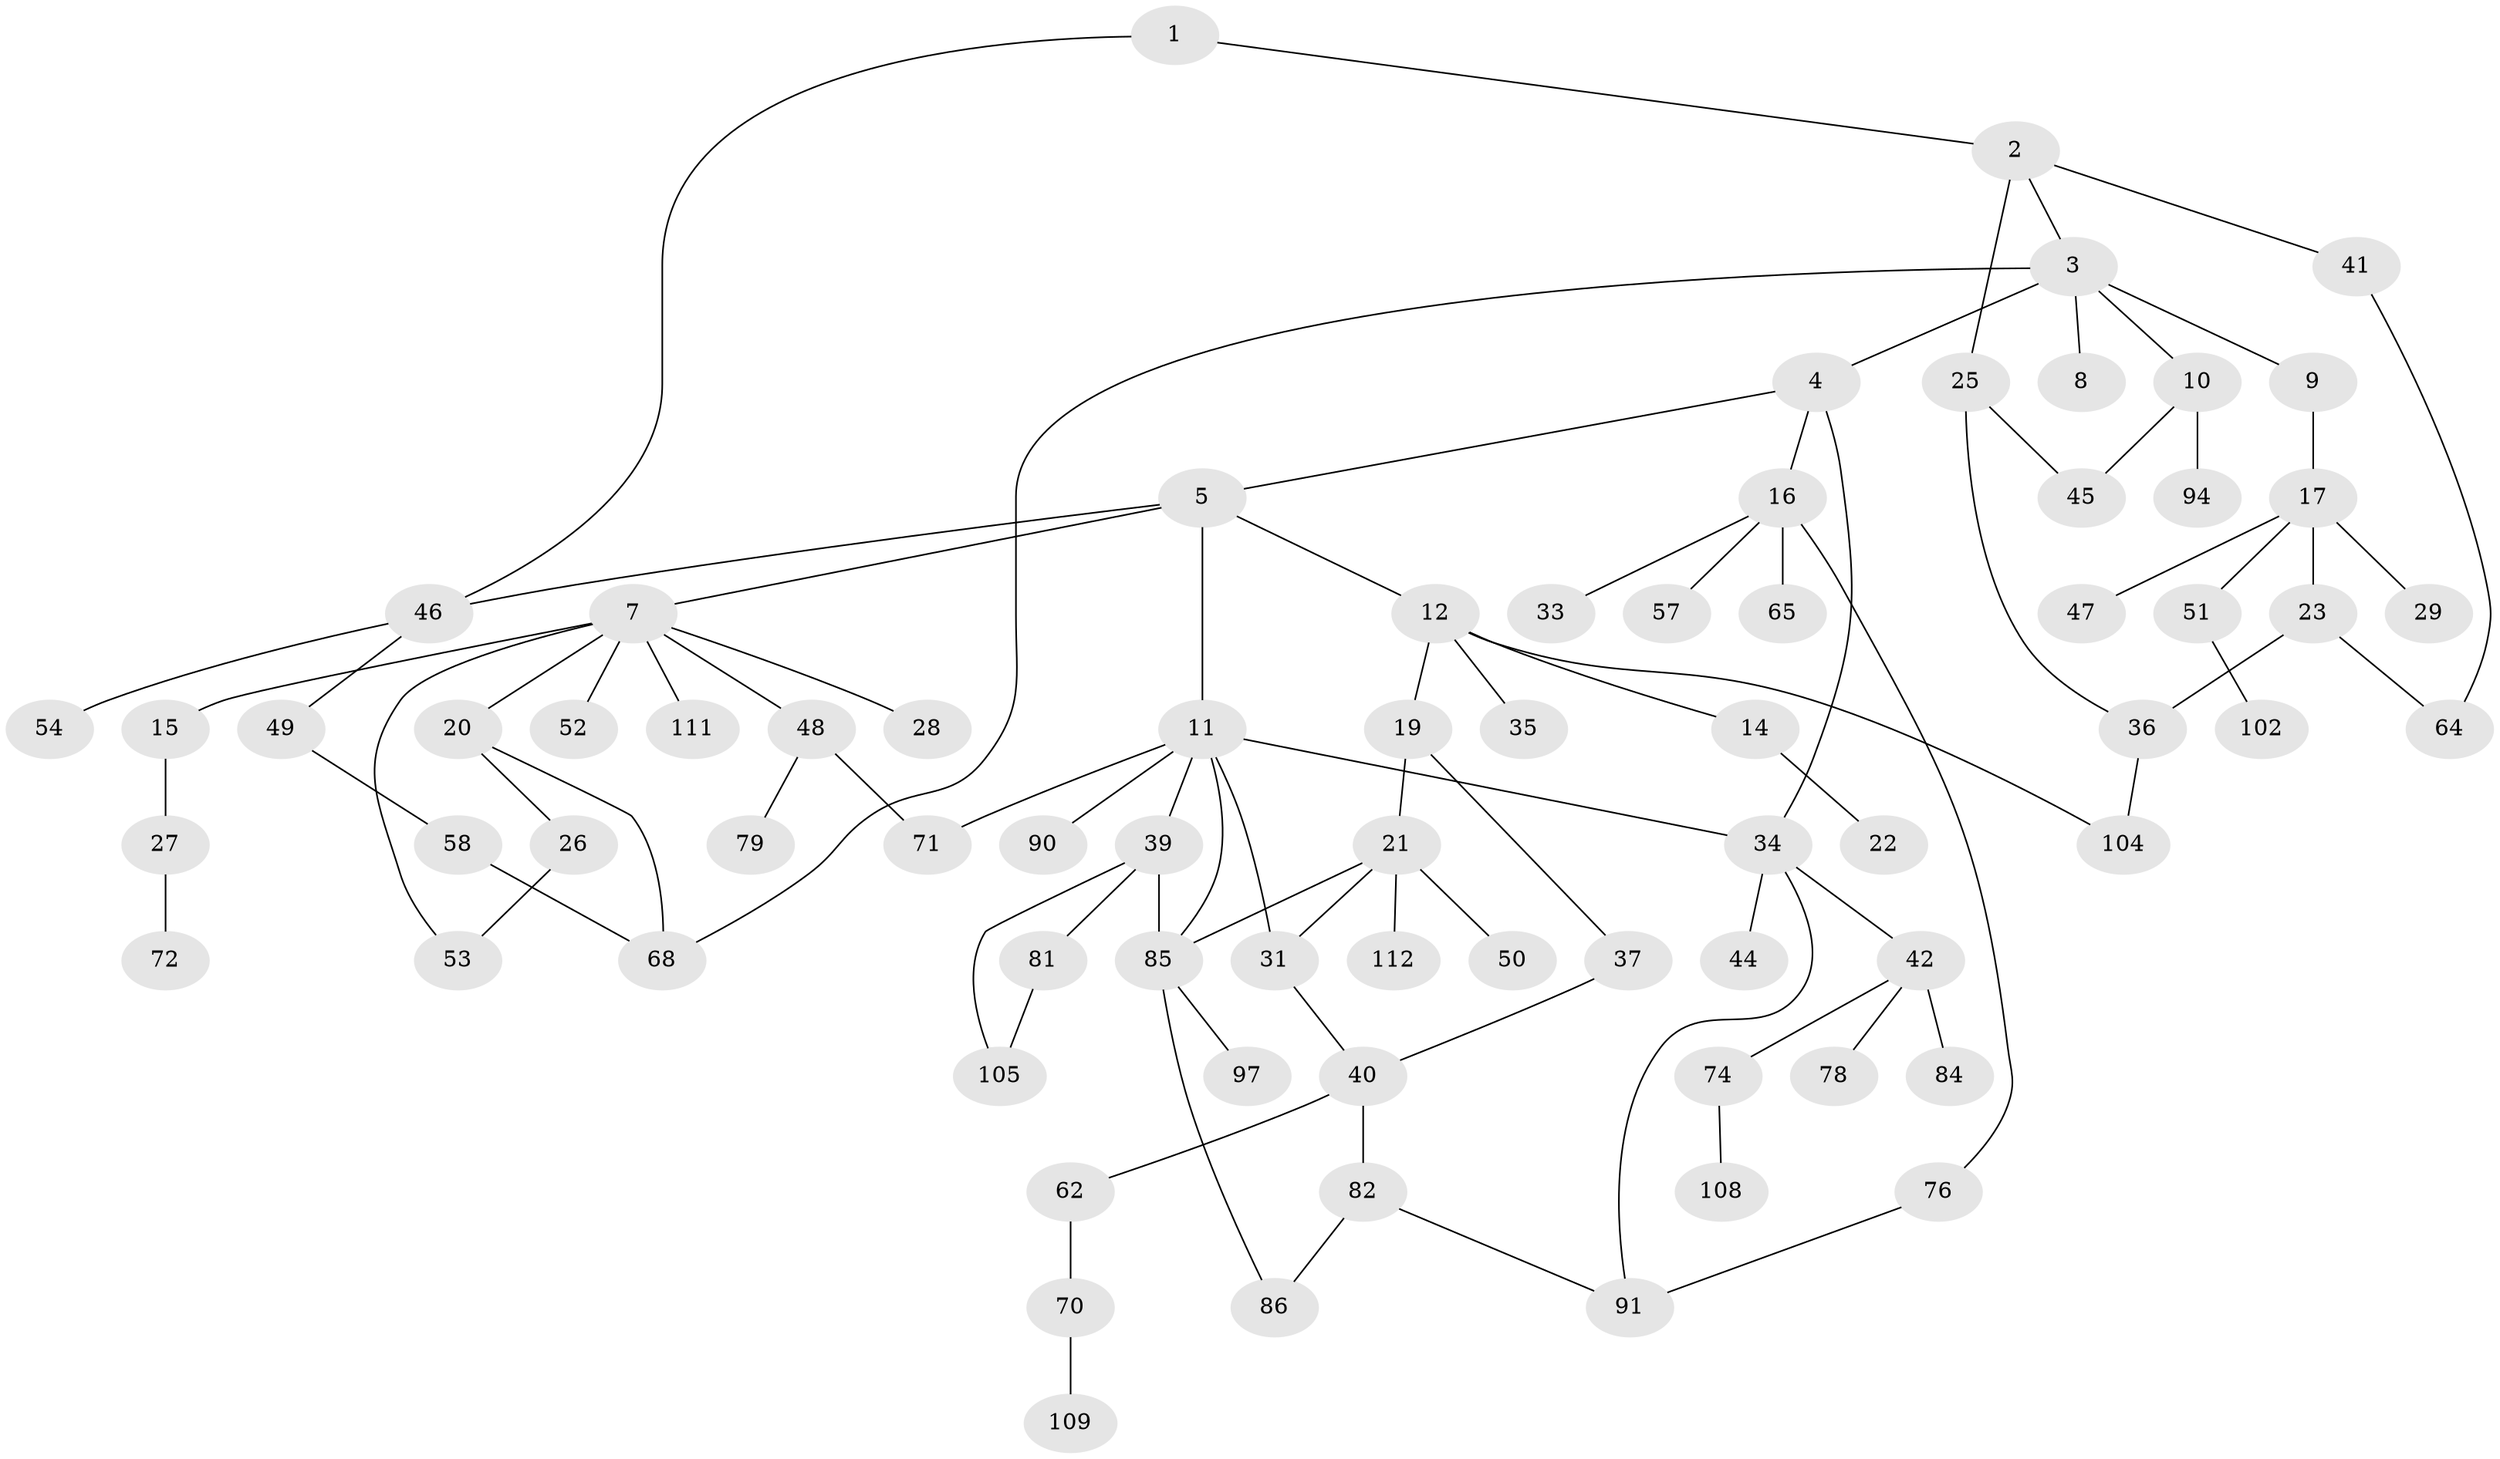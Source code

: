 // Generated by graph-tools (version 1.1) at 2025/23/03/03/25 07:23:30]
// undirected, 75 vertices, 92 edges
graph export_dot {
graph [start="1"]
  node [color=gray90,style=filled];
  1 [super="+66"];
  2 [super="+6"];
  3 [super="+32"];
  4;
  5 [super="+13"];
  7 [super="+100"];
  8 [super="+77"];
  9;
  10;
  11 [super="+59"];
  12 [super="+38"];
  14 [super="+73"];
  15;
  16 [super="+24"];
  17 [super="+18"];
  19;
  20 [super="+93"];
  21 [super="+30"];
  22;
  23 [super="+56"];
  25;
  26;
  27 [super="+43"];
  28;
  29;
  31 [super="+88"];
  33 [super="+87"];
  34 [super="+114"];
  35;
  36 [super="+61"];
  37 [super="+55"];
  39 [super="+69"];
  40 [super="+99"];
  41;
  42 [super="+63"];
  44;
  45 [super="+60"];
  46 [super="+75"];
  47;
  48;
  49 [super="+89"];
  50 [super="+103"];
  51 [super="+96"];
  52;
  53;
  54 [super="+95"];
  57;
  58 [super="+92"];
  62 [super="+67"];
  64 [super="+83"];
  65;
  68 [super="+107"];
  70;
  71 [super="+80"];
  72;
  74;
  76 [super="+113"];
  78;
  79;
  81 [super="+98"];
  82;
  84;
  85 [super="+110"];
  86 [super="+106"];
  90;
  91 [super="+101"];
  94;
  97;
  102;
  104;
  105;
  108;
  109;
  111;
  112;
  1 -- 2;
  1 -- 46;
  2 -- 3;
  2 -- 41;
  2 -- 25;
  3 -- 4;
  3 -- 8;
  3 -- 9;
  3 -- 10;
  3 -- 68;
  4 -- 5;
  4 -- 16;
  4 -- 34;
  5 -- 7;
  5 -- 11;
  5 -- 12;
  5 -- 46;
  7 -- 15;
  7 -- 20;
  7 -- 28;
  7 -- 48;
  7 -- 52;
  7 -- 111;
  7 -- 53;
  9 -- 17;
  10 -- 45;
  10 -- 94;
  11 -- 39;
  11 -- 90;
  11 -- 31;
  11 -- 85;
  11 -- 34;
  11 -- 71;
  12 -- 14;
  12 -- 19;
  12 -- 35;
  12 -- 104;
  14 -- 22;
  15 -- 27;
  16 -- 65;
  16 -- 76;
  16 -- 33;
  16 -- 57;
  17 -- 23;
  17 -- 29;
  17 -- 51;
  17 -- 47;
  19 -- 21;
  19 -- 37;
  20 -- 26;
  20 -- 68;
  21 -- 31;
  21 -- 85;
  21 -- 112;
  21 -- 50;
  23 -- 36;
  23 -- 64;
  25 -- 36;
  25 -- 45;
  26 -- 53;
  27 -- 72;
  31 -- 40;
  34 -- 42;
  34 -- 44;
  34 -- 91;
  36 -- 104;
  37 -- 40;
  39 -- 81;
  39 -- 105;
  39 -- 85;
  40 -- 62;
  40 -- 82;
  41 -- 64;
  42 -- 84;
  42 -- 74;
  42 -- 78;
  46 -- 49;
  46 -- 54;
  48 -- 71;
  48 -- 79;
  49 -- 58;
  51 -- 102;
  58 -- 68;
  62 -- 70;
  70 -- 109;
  74 -- 108;
  76 -- 91;
  81 -- 105;
  82 -- 91;
  82 -- 86;
  85 -- 86;
  85 -- 97;
}
